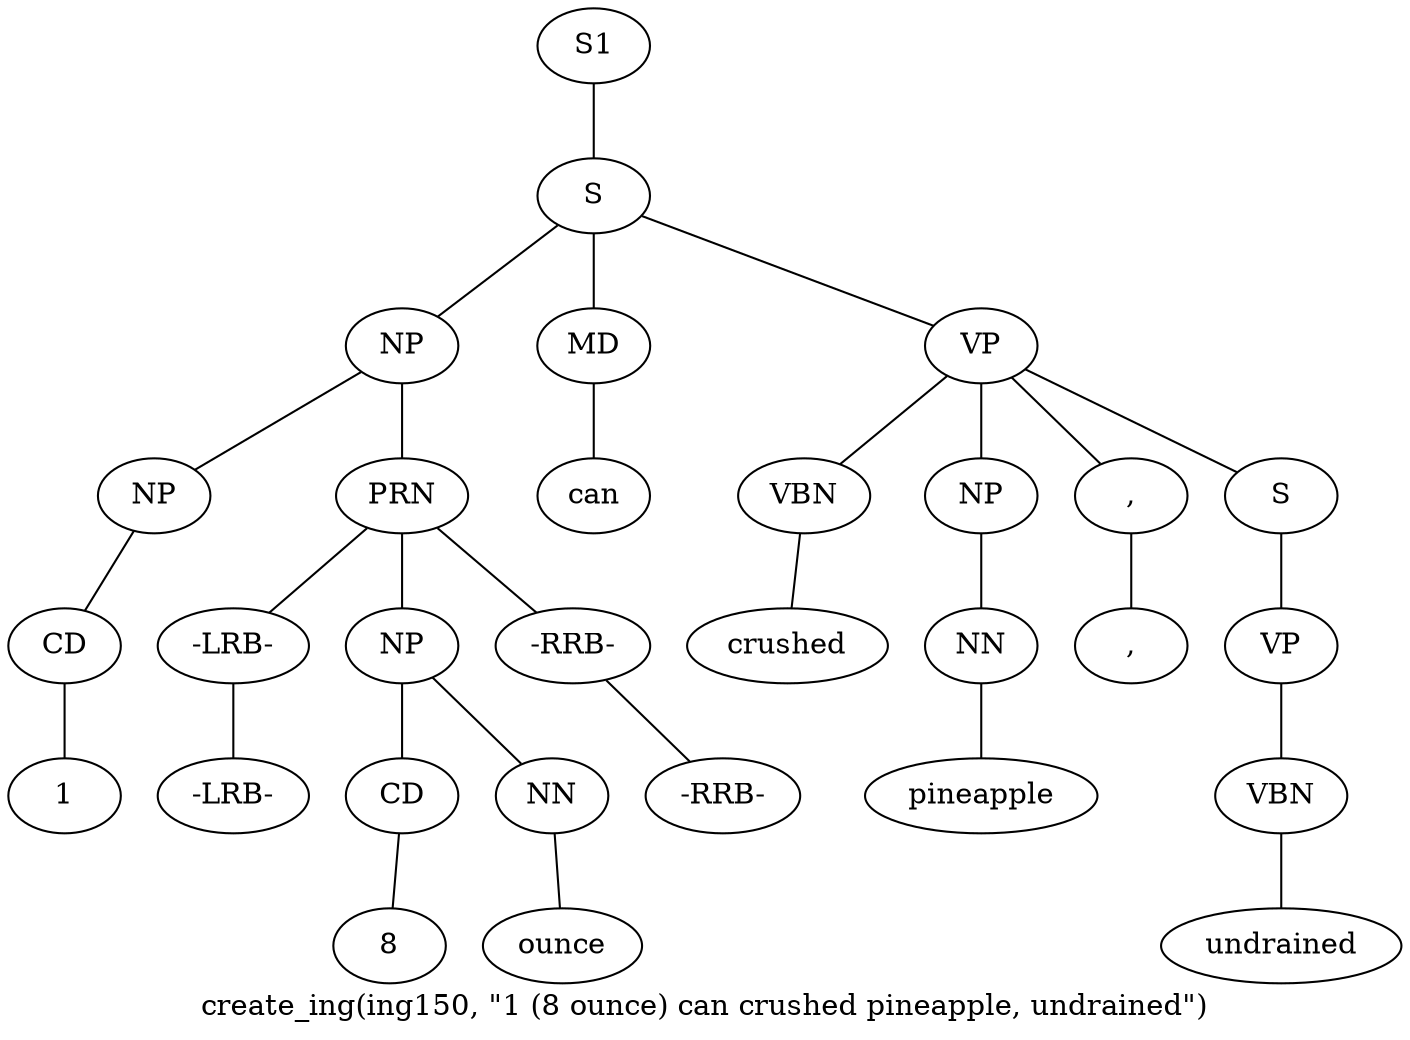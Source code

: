 graph SyntaxGraph {
	label = "create_ing(ing150, \"1 (8 ounce) can crushed pineapple, undrained\")";
	Node0 [label="S1"];
	Node1 [label="S"];
	Node2 [label="NP"];
	Node3 [label="NP"];
	Node4 [label="CD"];
	Node5 [label="1"];
	Node6 [label="PRN"];
	Node7 [label="-LRB-"];
	Node8 [label="-LRB-"];
	Node9 [label="NP"];
	Node10 [label="CD"];
	Node11 [label="8"];
	Node12 [label="NN"];
	Node13 [label="ounce"];
	Node14 [label="-RRB-"];
	Node15 [label="-RRB-"];
	Node16 [label="MD"];
	Node17 [label="can"];
	Node18 [label="VP"];
	Node19 [label="VBN"];
	Node20 [label="crushed"];
	Node21 [label="NP"];
	Node22 [label="NN"];
	Node23 [label="pineapple"];
	Node24 [label=","];
	Node25 [label=","];
	Node26 [label="S"];
	Node27 [label="VP"];
	Node28 [label="VBN"];
	Node29 [label="undrained"];

	Node0 -- Node1;
	Node1 -- Node2;
	Node1 -- Node16;
	Node1 -- Node18;
	Node2 -- Node3;
	Node2 -- Node6;
	Node3 -- Node4;
	Node4 -- Node5;
	Node6 -- Node7;
	Node6 -- Node9;
	Node6 -- Node14;
	Node7 -- Node8;
	Node9 -- Node10;
	Node9 -- Node12;
	Node10 -- Node11;
	Node12 -- Node13;
	Node14 -- Node15;
	Node16 -- Node17;
	Node18 -- Node19;
	Node18 -- Node21;
	Node18 -- Node24;
	Node18 -- Node26;
	Node19 -- Node20;
	Node21 -- Node22;
	Node22 -- Node23;
	Node24 -- Node25;
	Node26 -- Node27;
	Node27 -- Node28;
	Node28 -- Node29;
}
